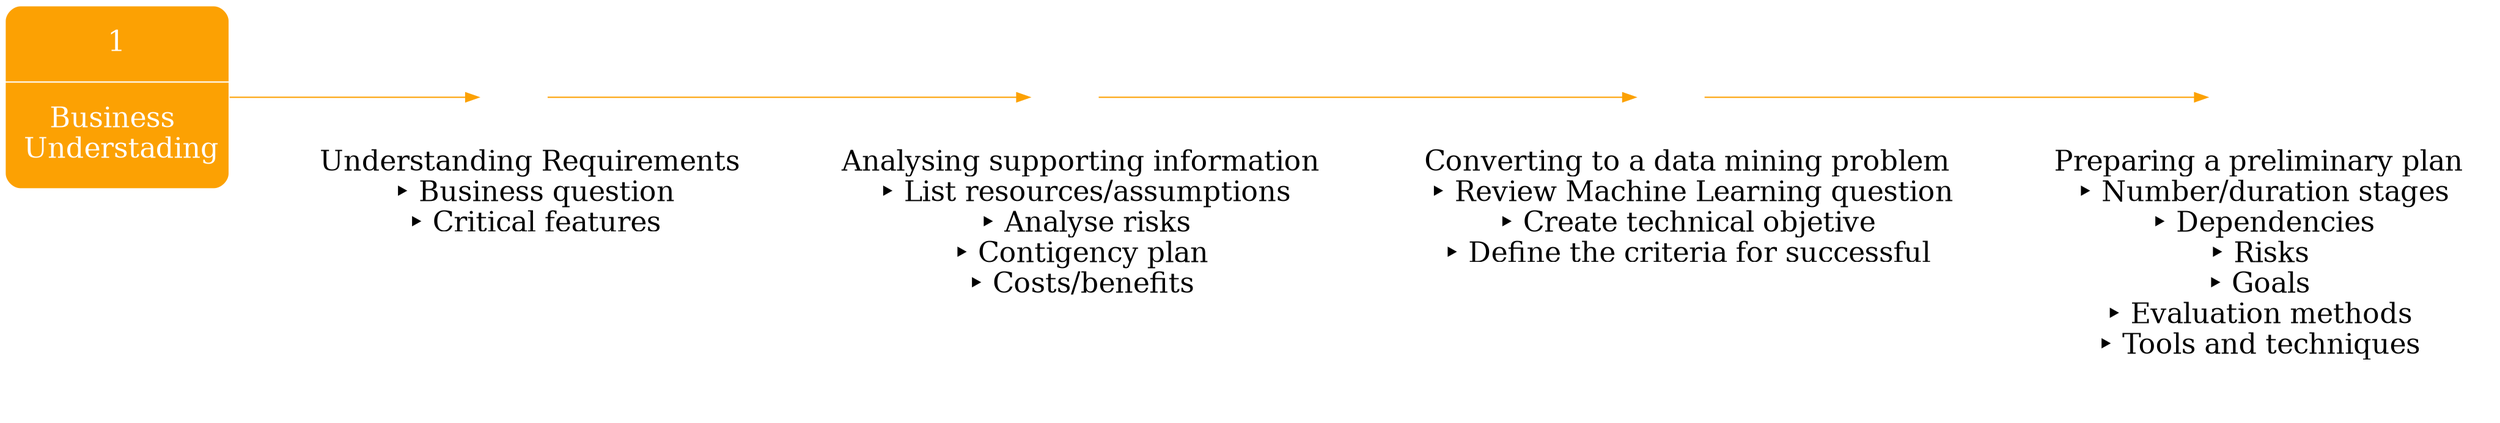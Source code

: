 digraph g {
 
  imagepath="resources/images";
  rankdir=LR;
  
  graph [splines=ortho, dpi=200]
  node [shape=box, color=none, fontsize=22]
  edge [color="#fca103"];
  p1 [label="1 | Business \n Understading", 
  shape=record, style="rounded,filled", color=white, fillcolor="#fca103", fontcolor=white, width=2, height=2];
  
  p1 -> p11 -> p12 -> p13 -> p14;
  
  subgraph cluster_p11 {
    
    color=white;
    p11 [image="p11.png", imagescale=true, label=""];
    p11_steps [label=<
    Understanding Requirements<br ALIGN = 'CENTER'/> 
    &#8227; Business question<br ALIGN = 'CENTER'/> 
    &#8227; Critical features<br ALIGN = 'CENTER'/>
    >, fontsize=22];
    
    rank=same; p11; p11_steps;
    
  }
  
  subgraph cluster_p12 {
    
    color=white;
    p12 [image="p12.png", imagescale=true, label=""];
    p12_steps [label=<
    Analysing supporting information<br ALIGN = 'CENTER'/> 
    &#8227; List resources/assumptions<br ALIGN = 'CENTER'/> 
    &#8227; Analyse risks<br ALIGN = 'CENTER'/>
    &#8227; Contigency plan<br ALIGN = 'CENTER'/>
    &#8227; Costs/benefits<br ALIGN = 'CENTER'/>
    >, fontsize=22];
    
    rank=same; p12; p12_steps;
    
  }
  
  subgraph cluster_p13 {
    
    color=white;
    p13 [image="p13.png", imagescale=true, label=""];
    p13_steps [label=<
    Converting to a data mining problem<br ALIGN = 'CENTER'/> 
    &#8227; Review Machine Learning question<br ALIGN = 'CENTER'/>
    &#8227; Create technical objetive<br ALIGN = 'CENTER'/>
    &#8227; Define the criteria for successful<br ALIGN = 'CENTER'/>
    >, fontsize=22];
    
    rank=same; p13; p13_steps;
    
  }
  
  subgraph cluster_p14 {
    
    color=white;
    p14 [image="p14.png", imagescale=true, label=""];
    p14_steps [label=<
    Preparing a preliminary plan<br ALIGN = 'CENTER'/> 
    &#8227; Number/duration stages<br ALIGN = 'CENTER'/> 
    &#8227; Dependencies<br ALIGN = 'CENTER'/>
    &#8227; Risks<br ALIGN = 'CENTER'/>
    &#8227; Goals<br ALIGN = 'CENTER'/>
    &#8227; Evaluation methods<br ALIGN = 'CENTER'/>
    &#8227; Tools and techniques<br ALIGN = 'CENTER'/>
    >, fontsize=22];
    
    rank=same; p14; p14_steps;
    
  }

}